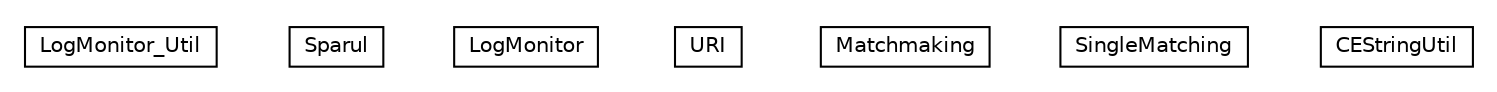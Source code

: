 #!/usr/local/bin/dot
#
# Class diagram 
# Generated by UMLGraph version R5_6-24-gf6e263 (http://www.umlgraph.org/)
#

digraph G {
	edge [fontname="Helvetica",fontsize=10,labelfontname="Helvetica",labelfontsize=10];
	node [fontname="Helvetica",fontsize=10,shape=plaintext];
	nodesep=0.25;
	ranksep=0.5;
	// org.universAAL.tools.logmonitor.service_bus_matching.LogMonitor_Util
	c3442 [label=<<table title="org.universAAL.tools.logmonitor.service_bus_matching.LogMonitor_Util" border="0" cellborder="1" cellspacing="0" cellpadding="2" port="p" href="./LogMonitor_Util.html">
		<tr><td><table border="0" cellspacing="0" cellpadding="1">
<tr><td align="center" balign="center"> LogMonitor_Util </td></tr>
		</table></td></tr>
		</table>>, URL="./LogMonitor_Util.html", fontname="Helvetica", fontcolor="black", fontsize=10.0];
	// org.universAAL.tools.logmonitor.service_bus_matching.Sparul
	c3443 [label=<<table title="org.universAAL.tools.logmonitor.service_bus_matching.Sparul" border="0" cellborder="1" cellspacing="0" cellpadding="2" port="p" href="./Sparul.html">
		<tr><td><table border="0" cellspacing="0" cellpadding="1">
<tr><td align="center" balign="center"> Sparul </td></tr>
		</table></td></tr>
		</table>>, URL="./Sparul.html", fontname="Helvetica", fontcolor="black", fontsize=10.0];
	// org.universAAL.tools.logmonitor.service_bus_matching.LogMonitor
	c3444 [label=<<table title="org.universAAL.tools.logmonitor.service_bus_matching.LogMonitor" border="0" cellborder="1" cellspacing="0" cellpadding="2" port="p" href="./LogMonitor.html">
		<tr><td><table border="0" cellspacing="0" cellpadding="1">
<tr><td align="center" balign="center"> LogMonitor </td></tr>
		</table></td></tr>
		</table>>, URL="./LogMonitor.html", fontname="Helvetica", fontcolor="black", fontsize=10.0];
	// org.universAAL.tools.logmonitor.service_bus_matching.URI
	c3445 [label=<<table title="org.universAAL.tools.logmonitor.service_bus_matching.URI" border="0" cellborder="1" cellspacing="0" cellpadding="2" port="p" href="./URI.html">
		<tr><td><table border="0" cellspacing="0" cellpadding="1">
<tr><td align="center" balign="center"> URI </td></tr>
		</table></td></tr>
		</table>>, URL="./URI.html", fontname="Helvetica", fontcolor="black", fontsize=10.0];
	// org.universAAL.tools.logmonitor.service_bus_matching.Matchmaking
	c3446 [label=<<table title="org.universAAL.tools.logmonitor.service_bus_matching.Matchmaking" border="0" cellborder="1" cellspacing="0" cellpadding="2" port="p" href="./Matchmaking.html">
		<tr><td><table border="0" cellspacing="0" cellpadding="1">
<tr><td align="center" balign="center"> Matchmaking </td></tr>
		</table></td></tr>
		</table>>, URL="./Matchmaking.html", fontname="Helvetica", fontcolor="black", fontsize=10.0];
	// org.universAAL.tools.logmonitor.service_bus_matching.Matchmaking.SingleMatching
	c3447 [label=<<table title="org.universAAL.tools.logmonitor.service_bus_matching.Matchmaking.SingleMatching" border="0" cellborder="1" cellspacing="0" cellpadding="2" port="p" href="./Matchmaking.SingleMatching.html">
		<tr><td><table border="0" cellspacing="0" cellpadding="1">
<tr><td align="center" balign="center"> SingleMatching </td></tr>
		</table></td></tr>
		</table>>, URL="./Matchmaking.SingleMatching.html", fontname="Helvetica", fontcolor="black", fontsize=10.0];
	// org.universAAL.tools.logmonitor.service_bus_matching.CEStringUtil
	c3448 [label=<<table title="org.universAAL.tools.logmonitor.service_bus_matching.CEStringUtil" border="0" cellborder="1" cellspacing="0" cellpadding="2" port="p" href="./CEStringUtil.html">
		<tr><td><table border="0" cellspacing="0" cellpadding="1">
<tr><td align="center" balign="center"> CEStringUtil </td></tr>
		</table></td></tr>
		</table>>, URL="./CEStringUtil.html", fontname="Helvetica", fontcolor="black", fontsize=10.0];
}

